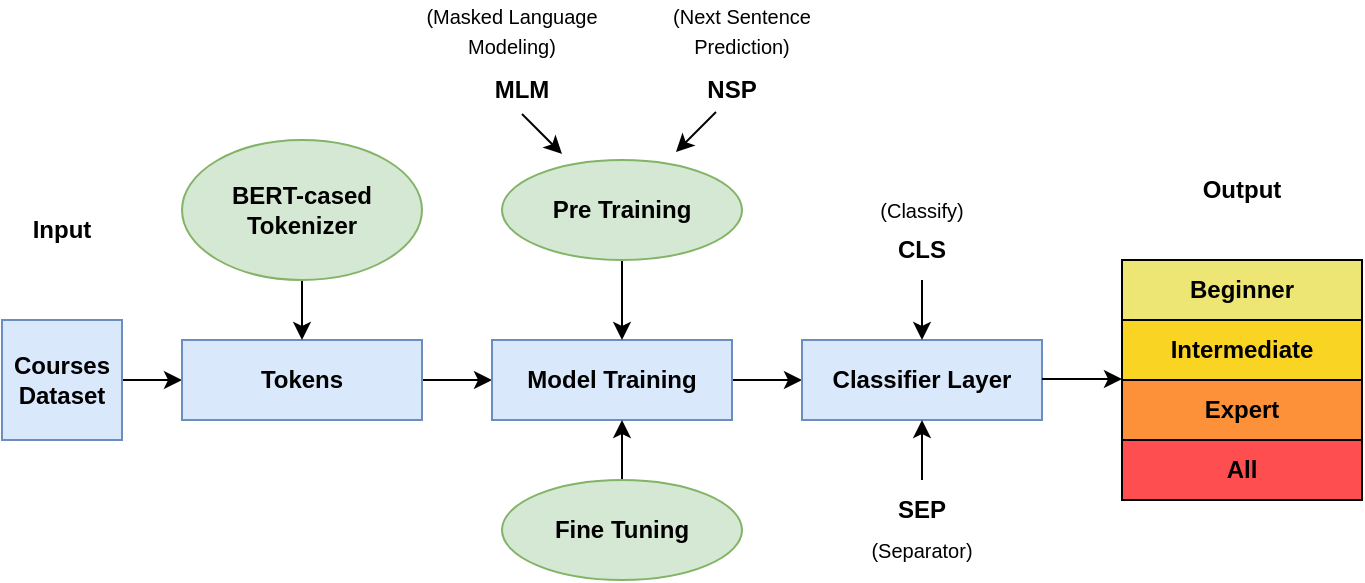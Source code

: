 <mxfile version="24.7.7">
  <diagram name="Page-1" id="6OS-AN3bHBfAEgIZpMi8">
    <mxGraphModel dx="836" dy="469" grid="1" gridSize="10" guides="1" tooltips="1" connect="1" arrows="1" fold="1" page="1" pageScale="1" pageWidth="850" pageHeight="1100" math="0" shadow="0">
      <root>
        <mxCell id="0" />
        <mxCell id="1" parent="0" />
        <mxCell id="IvDIf2IGsIRDxhs1Tjfs-9" value="" style="edgeStyle=orthogonalEdgeStyle;rounded=0;orthogonalLoop=1;jettySize=auto;html=1;" edge="1" parent="1" source="IvDIf2IGsIRDxhs1Tjfs-2" target="IvDIf2IGsIRDxhs1Tjfs-3">
          <mxGeometry relative="1" as="geometry" />
        </mxCell>
        <mxCell id="IvDIf2IGsIRDxhs1Tjfs-2" value="&lt;b&gt;Courses Dataset&lt;/b&gt;" style="whiteSpace=wrap;html=1;aspect=fixed;fillColor=#dae8fc;strokeColor=#6c8ebf;" vertex="1" parent="1">
          <mxGeometry x="60" y="190" width="60" height="60" as="geometry" />
        </mxCell>
        <mxCell id="IvDIf2IGsIRDxhs1Tjfs-10" value="" style="edgeStyle=orthogonalEdgeStyle;rounded=0;orthogonalLoop=1;jettySize=auto;html=1;" edge="1" parent="1" source="IvDIf2IGsIRDxhs1Tjfs-3" target="IvDIf2IGsIRDxhs1Tjfs-4">
          <mxGeometry relative="1" as="geometry" />
        </mxCell>
        <mxCell id="IvDIf2IGsIRDxhs1Tjfs-3" value="&lt;b&gt;Tokens&lt;/b&gt;" style="rounded=0;whiteSpace=wrap;html=1;fillColor=#dae8fc;strokeColor=#6c8ebf;" vertex="1" parent="1">
          <mxGeometry x="150" y="200" width="120" height="40" as="geometry" />
        </mxCell>
        <mxCell id="IvDIf2IGsIRDxhs1Tjfs-11" value="" style="edgeStyle=orthogonalEdgeStyle;rounded=0;orthogonalLoop=1;jettySize=auto;html=1;" edge="1" parent="1" source="IvDIf2IGsIRDxhs1Tjfs-4" target="IvDIf2IGsIRDxhs1Tjfs-5">
          <mxGeometry relative="1" as="geometry" />
        </mxCell>
        <mxCell id="IvDIf2IGsIRDxhs1Tjfs-4" value="&lt;b&gt;Model Training&lt;/b&gt;" style="rounded=0;whiteSpace=wrap;html=1;fillColor=#dae8fc;strokeColor=#6c8ebf;" vertex="1" parent="1">
          <mxGeometry x="305" y="200" width="120" height="40" as="geometry" />
        </mxCell>
        <mxCell id="IvDIf2IGsIRDxhs1Tjfs-5" value="&lt;b&gt;Classifier Layer&lt;/b&gt;" style="rounded=0;whiteSpace=wrap;html=1;fillColor=#dae8fc;strokeColor=#6c8ebf;" vertex="1" parent="1">
          <mxGeometry x="460" y="200" width="120" height="40" as="geometry" />
        </mxCell>
        <mxCell id="IvDIf2IGsIRDxhs1Tjfs-12" value="" style="edgeStyle=orthogonalEdgeStyle;rounded=0;orthogonalLoop=1;jettySize=auto;html=1;" edge="1" parent="1" source="IvDIf2IGsIRDxhs1Tjfs-6" target="IvDIf2IGsIRDxhs1Tjfs-3">
          <mxGeometry relative="1" as="geometry" />
        </mxCell>
        <mxCell id="IvDIf2IGsIRDxhs1Tjfs-6" value="&lt;b&gt;BERT-cased Tokenizer&lt;/b&gt;" style="ellipse;whiteSpace=wrap;html=1;fillColor=#d5e8d4;strokeColor=#82b366;" vertex="1" parent="1">
          <mxGeometry x="150" y="100" width="120" height="70" as="geometry" />
        </mxCell>
        <mxCell id="IvDIf2IGsIRDxhs1Tjfs-13" value="" style="edgeStyle=orthogonalEdgeStyle;rounded=0;orthogonalLoop=1;jettySize=auto;html=1;" edge="1" parent="1" source="IvDIf2IGsIRDxhs1Tjfs-7">
          <mxGeometry relative="1" as="geometry">
            <mxPoint x="370" y="200" as="targetPoint" />
          </mxGeometry>
        </mxCell>
        <mxCell id="IvDIf2IGsIRDxhs1Tjfs-7" value="&lt;b&gt;Pre Training&lt;/b&gt;" style="ellipse;whiteSpace=wrap;html=1;fillColor=#d5e8d4;strokeColor=#82b366;" vertex="1" parent="1">
          <mxGeometry x="310" y="110" width="120" height="50" as="geometry" />
        </mxCell>
        <mxCell id="IvDIf2IGsIRDxhs1Tjfs-14" value="" style="edgeStyle=orthogonalEdgeStyle;rounded=0;orthogonalLoop=1;jettySize=auto;html=1;" edge="1" parent="1" source="IvDIf2IGsIRDxhs1Tjfs-8">
          <mxGeometry relative="1" as="geometry">
            <mxPoint x="370" y="240" as="targetPoint" />
          </mxGeometry>
        </mxCell>
        <mxCell id="IvDIf2IGsIRDxhs1Tjfs-8" value="&lt;b&gt;Fine Tuning&lt;/b&gt;" style="ellipse;whiteSpace=wrap;html=1;fillColor=#d5e8d4;strokeColor=#82b366;" vertex="1" parent="1">
          <mxGeometry x="310" y="270" width="120" height="50" as="geometry" />
        </mxCell>
        <mxCell id="IvDIf2IGsIRDxhs1Tjfs-15" value="&lt;b&gt;Input&lt;/b&gt;" style="text;html=1;align=center;verticalAlign=middle;whiteSpace=wrap;rounded=0;" vertex="1" parent="1">
          <mxGeometry x="60" y="130" width="60" height="30" as="geometry" />
        </mxCell>
        <mxCell id="IvDIf2IGsIRDxhs1Tjfs-16" value="&lt;b&gt;MLM&lt;/b&gt;" style="text;html=1;align=center;verticalAlign=middle;whiteSpace=wrap;rounded=0;" vertex="1" parent="1">
          <mxGeometry x="290" y="60" width="60" height="30" as="geometry" />
        </mxCell>
        <mxCell id="IvDIf2IGsIRDxhs1Tjfs-17" value="&lt;b&gt;NSP&lt;/b&gt;" style="text;html=1;align=center;verticalAlign=middle;whiteSpace=wrap;rounded=0;" vertex="1" parent="1">
          <mxGeometry x="395" y="60" width="60" height="30" as="geometry" />
        </mxCell>
        <mxCell id="IvDIf2IGsIRDxhs1Tjfs-23" value="" style="edgeStyle=orthogonalEdgeStyle;rounded=0;orthogonalLoop=1;jettySize=auto;html=1;" edge="1" parent="1" source="IvDIf2IGsIRDxhs1Tjfs-18">
          <mxGeometry relative="1" as="geometry">
            <mxPoint x="520" y="200" as="targetPoint" />
          </mxGeometry>
        </mxCell>
        <mxCell id="IvDIf2IGsIRDxhs1Tjfs-18" value="&lt;b&gt;CLS&lt;/b&gt;" style="text;html=1;align=center;verticalAlign=middle;whiteSpace=wrap;rounded=0;" vertex="1" parent="1">
          <mxGeometry x="490" y="140" width="60" height="30" as="geometry" />
        </mxCell>
        <mxCell id="IvDIf2IGsIRDxhs1Tjfs-24" value="" style="edgeStyle=orthogonalEdgeStyle;rounded=0;orthogonalLoop=1;jettySize=auto;html=1;" edge="1" parent="1" source="IvDIf2IGsIRDxhs1Tjfs-19">
          <mxGeometry relative="1" as="geometry">
            <mxPoint x="520" y="240" as="targetPoint" />
          </mxGeometry>
        </mxCell>
        <mxCell id="IvDIf2IGsIRDxhs1Tjfs-19" value="&lt;b&gt;SEP&lt;/b&gt;" style="text;html=1;align=center;verticalAlign=middle;whiteSpace=wrap;rounded=0;" vertex="1" parent="1">
          <mxGeometry x="490" y="270" width="60" height="30" as="geometry" />
        </mxCell>
        <mxCell id="IvDIf2IGsIRDxhs1Tjfs-21" value="" style="endArrow=classic;html=1;rounded=0;" edge="1" parent="1">
          <mxGeometry width="50" height="50" relative="1" as="geometry">
            <mxPoint x="417" y="86" as="sourcePoint" />
            <mxPoint x="397" y="106" as="targetPoint" />
          </mxGeometry>
        </mxCell>
        <mxCell id="IvDIf2IGsIRDxhs1Tjfs-22" value="" style="endArrow=classic;html=1;rounded=0;" edge="1" parent="1">
          <mxGeometry width="50" height="50" relative="1" as="geometry">
            <mxPoint x="320" y="87" as="sourcePoint" />
            <mxPoint x="340" y="107" as="targetPoint" />
          </mxGeometry>
        </mxCell>
        <mxCell id="IvDIf2IGsIRDxhs1Tjfs-25" value="&lt;b&gt;Intermediate&lt;/b&gt;" style="rounded=0;whiteSpace=wrap;html=1;fillColor=#f9d423;" vertex="1" parent="1">
          <mxGeometry x="620" y="190" width="120" height="30" as="geometry" />
        </mxCell>
        <mxCell id="IvDIf2IGsIRDxhs1Tjfs-26" value="&lt;b&gt;Beginner&lt;/b&gt;" style="rounded=0;whiteSpace=wrap;html=1;gradientColor=none;fillColor=#ede574;" vertex="1" parent="1">
          <mxGeometry x="620" y="160" width="120" height="30" as="geometry" />
        </mxCell>
        <mxCell id="IvDIf2IGsIRDxhs1Tjfs-27" value="&lt;b&gt;Expert&lt;/b&gt;" style="rounded=0;whiteSpace=wrap;html=1;fillColor=#fc913a;" vertex="1" parent="1">
          <mxGeometry x="620" y="220" width="120" height="30" as="geometry" />
        </mxCell>
        <mxCell id="IvDIf2IGsIRDxhs1Tjfs-28" value="&lt;b&gt;All&lt;/b&gt;" style="rounded=0;whiteSpace=wrap;html=1;fillColor=#ff4e50;" vertex="1" parent="1">
          <mxGeometry x="620" y="250" width="120" height="30" as="geometry" />
        </mxCell>
        <mxCell id="IvDIf2IGsIRDxhs1Tjfs-31" value="" style="endArrow=classic;html=1;rounded=0;" edge="1" parent="1">
          <mxGeometry width="50" height="50" relative="1" as="geometry">
            <mxPoint x="580" y="219.5" as="sourcePoint" />
            <mxPoint x="620" y="219.5" as="targetPoint" />
          </mxGeometry>
        </mxCell>
        <mxCell id="IvDIf2IGsIRDxhs1Tjfs-32" value="&lt;b&gt;Output&lt;/b&gt;" style="text;html=1;align=center;verticalAlign=middle;whiteSpace=wrap;rounded=0;" vertex="1" parent="1">
          <mxGeometry x="650" y="110" width="60" height="30" as="geometry" />
        </mxCell>
        <mxCell id="IvDIf2IGsIRDxhs1Tjfs-33" value="&lt;font style=&quot;font-size: 10px;&quot;&gt;(Masked Language Modeling)&lt;/font&gt;" style="text;html=1;align=center;verticalAlign=middle;whiteSpace=wrap;rounded=0;" vertex="1" parent="1">
          <mxGeometry x="255" y="30" width="120" height="30" as="geometry" />
        </mxCell>
        <mxCell id="IvDIf2IGsIRDxhs1Tjfs-34" value="&lt;font style=&quot;font-size: 10px;&quot;&gt;(Next Sentence Prediction)&lt;/font&gt;" style="text;html=1;align=center;verticalAlign=middle;whiteSpace=wrap;rounded=0;" vertex="1" parent="1">
          <mxGeometry x="380" y="30" width="100" height="30" as="geometry" />
        </mxCell>
        <mxCell id="IvDIf2IGsIRDxhs1Tjfs-35" value="&lt;font style=&quot;font-size: 10px;&quot;&gt;(Classify)&lt;/font&gt;" style="text;html=1;align=center;verticalAlign=middle;whiteSpace=wrap;rounded=0;" vertex="1" parent="1">
          <mxGeometry x="470" y="120" width="100" height="30" as="geometry" />
        </mxCell>
        <mxCell id="IvDIf2IGsIRDxhs1Tjfs-37" value="&lt;font style=&quot;font-size: 10px;&quot;&gt;(Separator)&lt;/font&gt;" style="text;html=1;align=center;verticalAlign=middle;whiteSpace=wrap;rounded=0;" vertex="1" parent="1">
          <mxGeometry x="470" y="290" width="100" height="30" as="geometry" />
        </mxCell>
      </root>
    </mxGraphModel>
  </diagram>
</mxfile>
